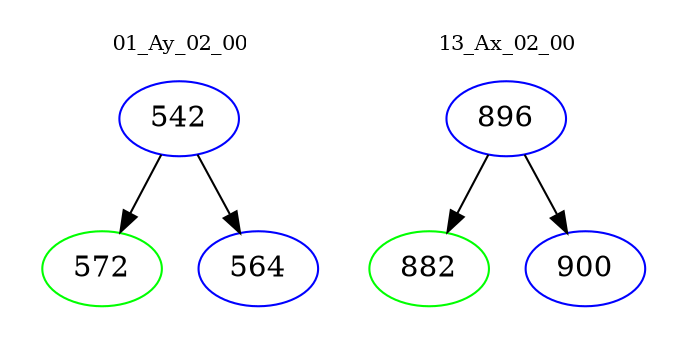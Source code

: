 digraph{
subgraph cluster_0 {
color = white
label = "01_Ay_02_00";
fontsize=10;
T0_542 [label="542", color="blue"]
T0_542 -> T0_572 [color="black"]
T0_572 [label="572", color="green"]
T0_542 -> T0_564 [color="black"]
T0_564 [label="564", color="blue"]
}
subgraph cluster_1 {
color = white
label = "13_Ax_02_00";
fontsize=10;
T1_896 [label="896", color="blue"]
T1_896 -> T1_882 [color="black"]
T1_882 [label="882", color="green"]
T1_896 -> T1_900 [color="black"]
T1_900 [label="900", color="blue"]
}
}
